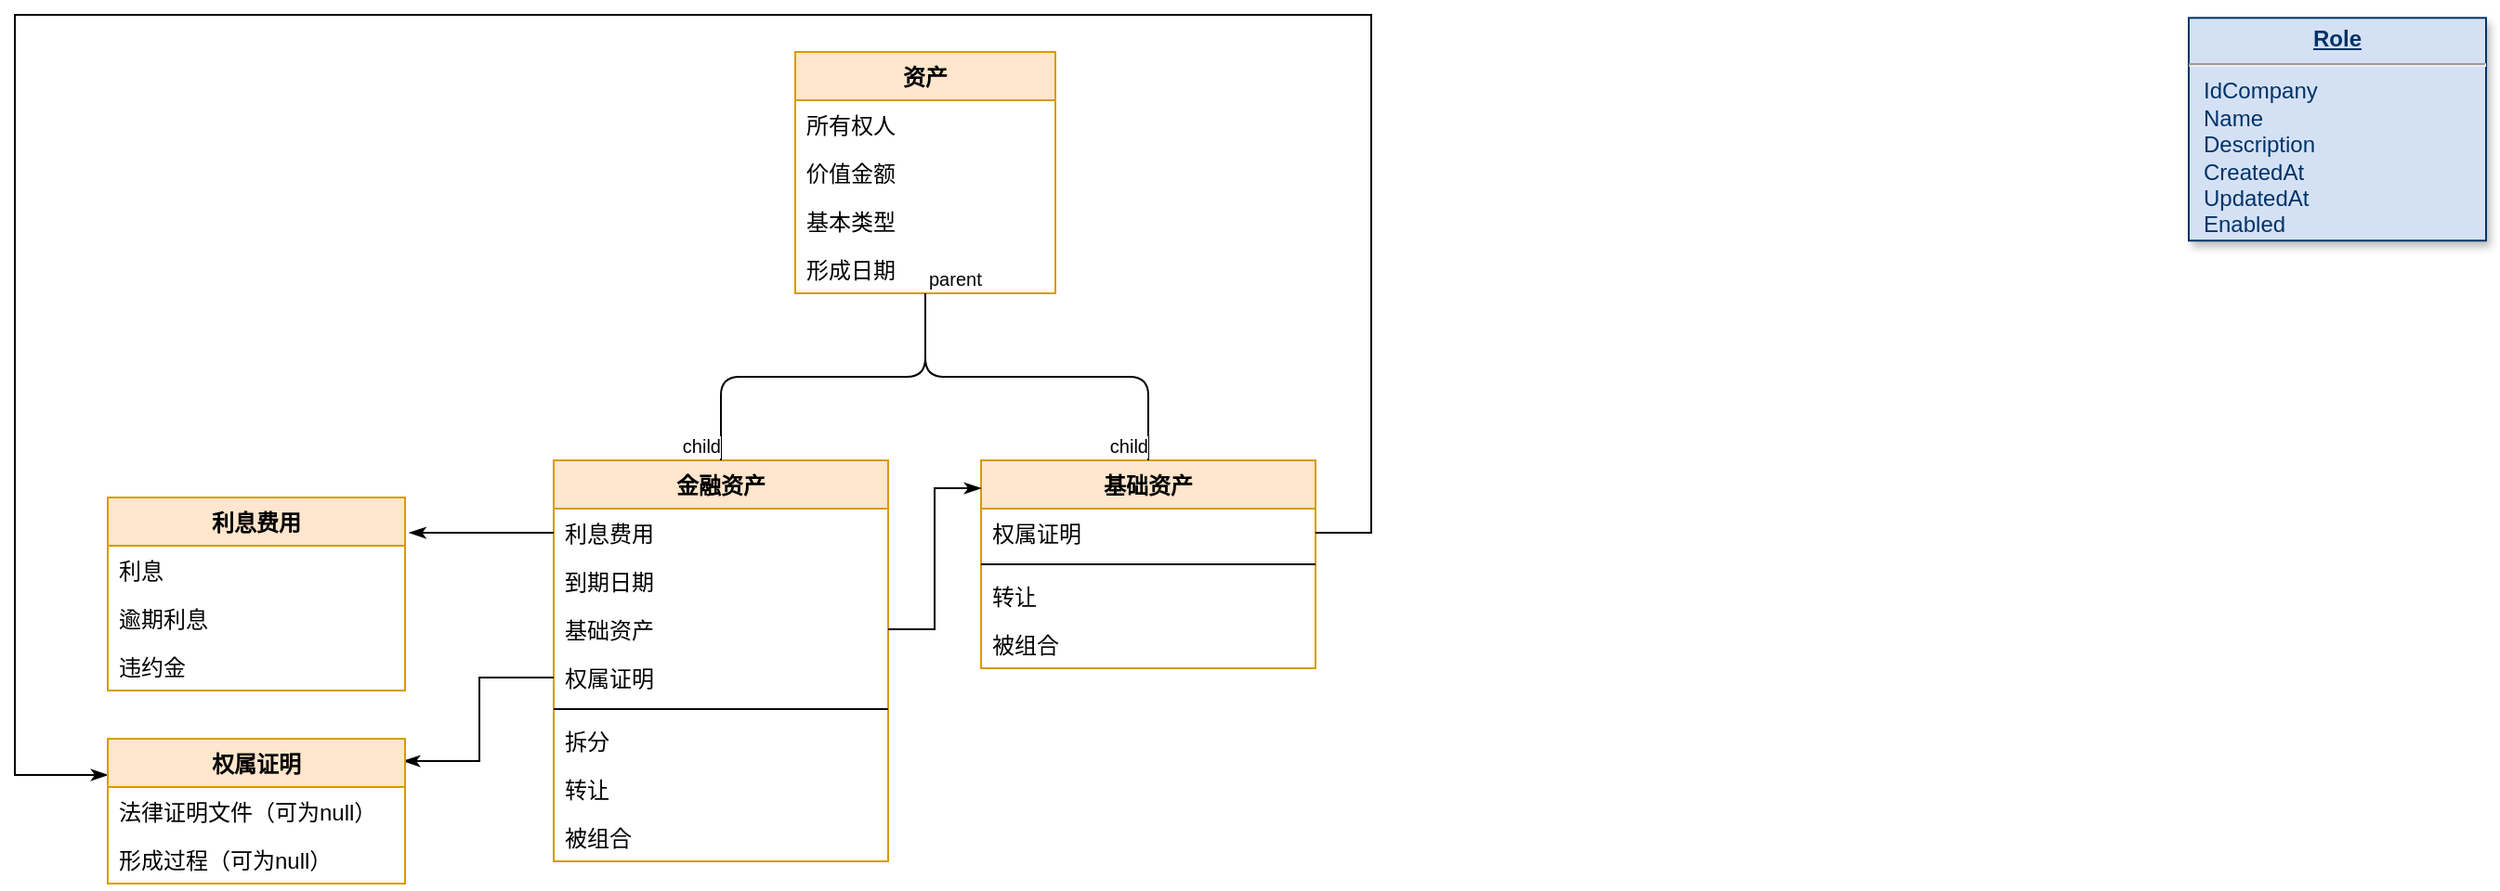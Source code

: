 <mxfile version="12.2.3" type="github" pages="1">
  <diagram name="Page-1" id="efa7a0a1-bf9b-a30e-e6df-94a7791c09e9">
    <mxGraphModel dx="1408" dy="748" grid="1" gridSize="10" guides="1" tooltips="1" connect="1" arrows="1" fold="1" page="1" pageScale="1" pageWidth="826" pageHeight="1169" background="#ffffff" math="0" shadow="0">
      <root>
        <mxCell id="0"/>
        <mxCell id="1" parent="0"/>
        <mxCell id="19" value="&lt;p style=&quot;margin: 0px; margin-top: 4px; text-align: center; text-decoration: underline;&quot;&gt;&lt;strong&gt;Role&lt;/strong&gt;&lt;/p&gt;&lt;hr /&gt;&lt;p style=&quot;margin: 0px; margin-left: 8px;&quot;&gt;IdCompany&lt;br /&gt;Name&lt;/p&gt;&lt;p style=&quot;margin: 0px; margin-left: 8px;&quot;&gt;Description&lt;/p&gt;&lt;p style=&quot;margin: 0px; margin-left: 8px;&quot;&gt;CreatedAt&lt;/p&gt;&lt;p style=&quot;margin: 0px; margin-left: 8px;&quot;&gt;UpdatedAt&lt;/p&gt;&lt;p style=&quot;margin: 0px; margin-left: 8px;&quot;&gt;Enabled&lt;/p&gt;" style="verticalAlign=top;align=left;overflow=fill;fontSize=12;fontFamily=Helvetica;html=1;strokeColor=#003366;shadow=1;fillColor=#D4E1F5;fontColor=#003366" parent="1" vertex="1">
          <mxGeometry x="1250" y="31.64" width="160" height="120" as="geometry"/>
        </mxCell>
        <mxCell id="mFrcGXmvNNSy26O47ntU-120" value="利息费用" style="swimlane;fontStyle=1;childLayout=stackLayout;horizontal=1;startSize=26;fillColor=#ffe6cc;horizontalStack=0;resizeParent=1;resizeParentMax=0;resizeLast=0;collapsible=1;marginBottom=0;align=center;html=0;strokeColor=#d79b00;" vertex="1" parent="1">
          <mxGeometry x="130" y="290" width="160" height="104" as="geometry">
            <mxRectangle x="220" y="610" width="80" height="26" as="alternateBounds"/>
          </mxGeometry>
        </mxCell>
        <mxCell id="mFrcGXmvNNSy26O47ntU-121" value="利息" style="text;strokeColor=none;fillColor=none;align=left;verticalAlign=top;spacingLeft=4;spacingRight=4;overflow=hidden;rotatable=0;points=[[0,0.5],[1,0.5]];portConstraint=eastwest;" vertex="1" parent="mFrcGXmvNNSy26O47ntU-120">
          <mxGeometry y="26" width="160" height="26" as="geometry"/>
        </mxCell>
        <mxCell id="mFrcGXmvNNSy26O47ntU-122" value="逾期利息" style="text;strokeColor=none;fillColor=none;align=left;verticalAlign=top;spacingLeft=4;spacingRight=4;overflow=hidden;rotatable=0;points=[[0,0.5],[1,0.5]];portConstraint=eastwest;" vertex="1" parent="mFrcGXmvNNSy26O47ntU-120">
          <mxGeometry y="52" width="160" height="26" as="geometry"/>
        </mxCell>
        <mxCell id="mFrcGXmvNNSy26O47ntU-123" value="违约金" style="text;strokeColor=none;fillColor=none;align=left;verticalAlign=top;spacingLeft=4;spacingRight=4;overflow=hidden;rotatable=0;points=[[0,0.5],[1,0.5]];portConstraint=eastwest;" vertex="1" parent="mFrcGXmvNNSy26O47ntU-120">
          <mxGeometry y="78" width="160" height="26" as="geometry"/>
        </mxCell>
        <mxCell id="mFrcGXmvNNSy26O47ntU-128" value="资产" style="swimlane;fontStyle=1;childLayout=stackLayout;horizontal=1;startSize=26;fillColor=#ffe6cc;horizontalStack=0;resizeParent=1;resizeParentMax=0;resizeLast=0;collapsible=1;marginBottom=0;align=center;html=0;strokeColor=#d79b00;" vertex="1" parent="1">
          <mxGeometry x="500" y="50" width="140" height="130" as="geometry"/>
        </mxCell>
        <mxCell id="mFrcGXmvNNSy26O47ntU-129" value="所有权人" style="text;strokeColor=none;fillColor=none;align=left;verticalAlign=top;spacingLeft=4;spacingRight=4;overflow=hidden;rotatable=0;points=[[0,0.5],[1,0.5]];portConstraint=eastwest;" vertex="1" parent="mFrcGXmvNNSy26O47ntU-128">
          <mxGeometry y="26" width="140" height="26" as="geometry"/>
        </mxCell>
        <mxCell id="mFrcGXmvNNSy26O47ntU-130" value="价值金额" style="text;strokeColor=none;fillColor=none;align=left;verticalAlign=top;spacingLeft=4;spacingRight=4;overflow=hidden;rotatable=0;points=[[0,0.5],[1,0.5]];portConstraint=eastwest;" vertex="1" parent="mFrcGXmvNNSy26O47ntU-128">
          <mxGeometry y="52" width="140" height="26" as="geometry"/>
        </mxCell>
        <mxCell id="mFrcGXmvNNSy26O47ntU-131" value="基本类型" style="text;strokeColor=none;fillColor=none;align=left;verticalAlign=top;spacingLeft=4;spacingRight=4;overflow=hidden;rotatable=0;points=[[0,0.5],[1,0.5]];portConstraint=eastwest;" vertex="1" parent="mFrcGXmvNNSy26O47ntU-128">
          <mxGeometry y="78" width="140" height="26" as="geometry"/>
        </mxCell>
        <mxCell id="mFrcGXmvNNSy26O47ntU-141" value="形成日期" style="text;strokeColor=none;fillColor=none;align=left;verticalAlign=top;spacingLeft=4;spacingRight=4;overflow=hidden;rotatable=0;points=[[0,0.5],[1,0.5]];portConstraint=eastwest;" vertex="1" parent="mFrcGXmvNNSy26O47ntU-128">
          <mxGeometry y="104" width="140" height="26" as="geometry"/>
        </mxCell>
        <object label="金融资产" id="mFrcGXmvNNSy26O47ntU-132">
          <mxCell style="swimlane;fontStyle=1;align=center;verticalAlign=top;childLayout=stackLayout;horizontal=1;startSize=26;horizontalStack=0;resizeParent=1;resizeParentMax=0;resizeLast=0;collapsible=1;marginBottom=0;html=0;shadow=0;glass=0;comic=0;fillColor=#ffe6cc;strokeColor=#d79b00;" vertex="1" parent="1">
            <mxGeometry x="370" y="270" width="180" height="216" as="geometry"/>
          </mxCell>
        </object>
        <mxCell id="mFrcGXmvNNSy26O47ntU-133" value="利息费用" style="text;strokeColor=none;fillColor=none;align=left;verticalAlign=top;spacingLeft=4;spacingRight=4;overflow=hidden;rotatable=0;points=[[0,0.5],[1,0.5]];portConstraint=eastwest;" vertex="1" parent="mFrcGXmvNNSy26O47ntU-132">
          <mxGeometry y="26" width="180" height="26" as="geometry"/>
        </mxCell>
        <mxCell id="mFrcGXmvNNSy26O47ntU-139" value="到期日期" style="text;strokeColor=none;fillColor=none;align=left;verticalAlign=top;spacingLeft=4;spacingRight=4;overflow=hidden;rotatable=0;points=[[0,0.5],[1,0.5]];portConstraint=eastwest;" vertex="1" parent="mFrcGXmvNNSy26O47ntU-132">
          <mxGeometry y="52" width="180" height="26" as="geometry"/>
        </mxCell>
        <mxCell id="mFrcGXmvNNSy26O47ntU-152" value="基础资产" style="text;strokeColor=none;fillColor=none;align=left;verticalAlign=top;spacingLeft=4;spacingRight=4;overflow=hidden;rotatable=0;points=[[0,0.5],[1,0.5]];portConstraint=eastwest;" vertex="1" parent="mFrcGXmvNNSy26O47ntU-132">
          <mxGeometry y="78" width="180" height="26" as="geometry"/>
        </mxCell>
        <mxCell id="mFrcGXmvNNSy26O47ntU-169" value="权属证明" style="text;strokeColor=none;fillColor=none;align=left;verticalAlign=top;spacingLeft=4;spacingRight=4;overflow=hidden;rotatable=0;points=[[0,0.5],[1,0.5]];portConstraint=eastwest;" vertex="1" parent="mFrcGXmvNNSy26O47ntU-132">
          <mxGeometry y="104" width="180" height="26" as="geometry"/>
        </mxCell>
        <mxCell id="mFrcGXmvNNSy26O47ntU-134" value="" style="line;strokeWidth=1;fillColor=none;align=left;verticalAlign=middle;spacingTop=-1;spacingLeft=3;spacingRight=3;rotatable=0;labelPosition=right;points=[];portConstraint=eastwest;" vertex="1" parent="mFrcGXmvNNSy26O47ntU-132">
          <mxGeometry y="130" width="180" height="8" as="geometry"/>
        </mxCell>
        <mxCell id="mFrcGXmvNNSy26O47ntU-135" value="拆分" style="text;strokeColor=none;fillColor=none;align=left;verticalAlign=top;spacingLeft=4;spacingRight=4;overflow=hidden;rotatable=0;points=[[0,0.5],[1,0.5]];portConstraint=eastwest;" vertex="1" parent="mFrcGXmvNNSy26O47ntU-132">
          <mxGeometry y="138" width="180" height="26" as="geometry"/>
        </mxCell>
        <mxCell id="mFrcGXmvNNSy26O47ntU-154" value="转让" style="text;strokeColor=none;fillColor=none;align=left;verticalAlign=top;spacingLeft=4;spacingRight=4;overflow=hidden;rotatable=0;points=[[0,0.5],[1,0.5]];portConstraint=eastwest;" vertex="1" parent="mFrcGXmvNNSy26O47ntU-132">
          <mxGeometry y="164" width="180" height="26" as="geometry"/>
        </mxCell>
        <mxCell id="mFrcGXmvNNSy26O47ntU-153" value="被组合" style="text;strokeColor=none;fillColor=none;align=left;verticalAlign=top;spacingLeft=4;spacingRight=4;overflow=hidden;rotatable=0;points=[[0,0.5],[1,0.5]];portConstraint=eastwest;" vertex="1" parent="mFrcGXmvNNSy26O47ntU-132">
          <mxGeometry y="190" width="180" height="26" as="geometry"/>
        </mxCell>
        <mxCell id="mFrcGXmvNNSy26O47ntU-143" value="" style="endArrow=none;html=1;edgeStyle=orthogonalEdgeStyle;entryX=0.5;entryY=0;entryDx=0;entryDy=0;" edge="1" parent="1" source="mFrcGXmvNNSy26O47ntU-128" target="mFrcGXmvNNSy26O47ntU-132">
          <mxGeometry relative="1" as="geometry">
            <mxPoint x="470" y="220" as="sourcePoint"/>
            <mxPoint x="650" y="230" as="targetPoint"/>
          </mxGeometry>
        </mxCell>
        <mxCell id="mFrcGXmvNNSy26O47ntU-144" value="parent" style="resizable=0;html=1;align=left;verticalAlign=bottom;labelBackgroundColor=#ffffff;fontSize=10;" connectable="0" vertex="1" parent="mFrcGXmvNNSy26O47ntU-143">
          <mxGeometry x="-1" relative="1" as="geometry"/>
        </mxCell>
        <mxCell id="mFrcGXmvNNSy26O47ntU-145" value="child" style="resizable=0;html=1;align=right;verticalAlign=bottom;labelBackgroundColor=#ffffff;fontSize=10;" connectable="0" vertex="1" parent="mFrcGXmvNNSy26O47ntU-143">
          <mxGeometry x="1" relative="1" as="geometry"/>
        </mxCell>
        <mxCell id="mFrcGXmvNNSy26O47ntU-151" style="edgeStyle=orthogonalEdgeStyle;rounded=0;orthogonalLoop=1;jettySize=auto;html=1;entryX=1.014;entryY=0.183;entryDx=0;entryDy=0;entryPerimeter=0;endArrow=classicThin;endFill=1;" edge="1" parent="1" source="mFrcGXmvNNSy26O47ntU-133" target="mFrcGXmvNNSy26O47ntU-120">
          <mxGeometry relative="1" as="geometry"/>
        </mxCell>
        <object label="基础资产" id="mFrcGXmvNNSy26O47ntU-155">
          <mxCell style="swimlane;fontStyle=1;align=center;verticalAlign=top;childLayout=stackLayout;horizontal=1;startSize=26;horizontalStack=0;resizeParent=1;resizeParentMax=0;resizeLast=0;collapsible=1;marginBottom=0;html=0;shadow=0;glass=0;comic=0;fillColor=#ffe6cc;strokeColor=#d79b00;" vertex="1" parent="1">
            <mxGeometry x="600" y="270" width="180" height="112" as="geometry"/>
          </mxCell>
        </object>
        <mxCell id="mFrcGXmvNNSy26O47ntU-157" value="权属证明" style="text;strokeColor=none;fillColor=none;align=left;verticalAlign=top;spacingLeft=4;spacingRight=4;overflow=hidden;rotatable=0;points=[[0,0.5],[1,0.5]];portConstraint=eastwest;" vertex="1" parent="mFrcGXmvNNSy26O47ntU-155">
          <mxGeometry y="26" width="180" height="26" as="geometry"/>
        </mxCell>
        <mxCell id="mFrcGXmvNNSy26O47ntU-159" value="" style="line;strokeWidth=1;fillColor=none;align=left;verticalAlign=middle;spacingTop=-1;spacingLeft=3;spacingRight=3;rotatable=0;labelPosition=right;points=[];portConstraint=eastwest;" vertex="1" parent="mFrcGXmvNNSy26O47ntU-155">
          <mxGeometry y="52" width="180" height="8" as="geometry"/>
        </mxCell>
        <mxCell id="mFrcGXmvNNSy26O47ntU-161" value="转让" style="text;strokeColor=none;fillColor=none;align=left;verticalAlign=top;spacingLeft=4;spacingRight=4;overflow=hidden;rotatable=0;points=[[0,0.5],[1,0.5]];portConstraint=eastwest;" vertex="1" parent="mFrcGXmvNNSy26O47ntU-155">
          <mxGeometry y="60" width="180" height="26" as="geometry"/>
        </mxCell>
        <mxCell id="mFrcGXmvNNSy26O47ntU-181" value="被组合" style="text;strokeColor=none;fillColor=none;align=left;verticalAlign=top;spacingLeft=4;spacingRight=4;overflow=hidden;rotatable=0;points=[[0,0.5],[1,0.5]];portConstraint=eastwest;" vertex="1" parent="mFrcGXmvNNSy26O47ntU-155">
          <mxGeometry y="86" width="180" height="26" as="geometry"/>
        </mxCell>
        <mxCell id="mFrcGXmvNNSy26O47ntU-166" value="" style="endArrow=none;html=1;edgeStyle=orthogonalEdgeStyle;" edge="1" parent="1" source="mFrcGXmvNNSy26O47ntU-128" target="mFrcGXmvNNSy26O47ntU-155">
          <mxGeometry relative="1" as="geometry">
            <mxPoint x="610" y="230" as="sourcePoint"/>
            <mxPoint x="770" y="230" as="targetPoint"/>
          </mxGeometry>
        </mxCell>
        <mxCell id="mFrcGXmvNNSy26O47ntU-167" value="parent" style="resizable=0;html=1;align=left;verticalAlign=bottom;labelBackgroundColor=#ffffff;fontSize=10;" connectable="0" vertex="1" parent="mFrcGXmvNNSy26O47ntU-166">
          <mxGeometry x="-1" relative="1" as="geometry"/>
        </mxCell>
        <mxCell id="mFrcGXmvNNSy26O47ntU-168" value="child" style="resizable=0;html=1;align=right;verticalAlign=bottom;labelBackgroundColor=#ffffff;fontSize=10;" connectable="0" vertex="1" parent="mFrcGXmvNNSy26O47ntU-166">
          <mxGeometry x="1" relative="1" as="geometry"/>
        </mxCell>
        <mxCell id="mFrcGXmvNNSy26O47ntU-174" style="edgeStyle=orthogonalEdgeStyle;rounded=0;orthogonalLoop=1;jettySize=auto;html=1;entryX=0.994;entryY=0.154;entryDx=0;entryDy=0;endArrow=classicThin;endFill=1;entryPerimeter=0;" edge="1" parent="1" source="mFrcGXmvNNSy26O47ntU-169" target="mFrcGXmvNNSy26O47ntU-177">
          <mxGeometry relative="1" as="geometry">
            <mxPoint x="290" y="472" as="targetPoint"/>
          </mxGeometry>
        </mxCell>
        <mxCell id="mFrcGXmvNNSy26O47ntU-175" style="edgeStyle=orthogonalEdgeStyle;rounded=0;orthogonalLoop=1;jettySize=auto;html=1;endArrow=classicThin;endFill=1;entryX=0;entryY=0.25;entryDx=0;entryDy=0;exitX=1;exitY=0.5;exitDx=0;exitDy=0;" edge="1" parent="1" source="mFrcGXmvNNSy26O47ntU-157" target="mFrcGXmvNNSy26O47ntU-177">
          <mxGeometry relative="1" as="geometry">
            <mxPoint x="100" y="490" as="targetPoint"/>
            <Array as="points">
              <mxPoint x="810" y="309"/>
              <mxPoint x="810" y="30"/>
              <mxPoint x="80" y="30"/>
              <mxPoint x="80" y="440"/>
            </Array>
          </mxGeometry>
        </mxCell>
        <mxCell id="mFrcGXmvNNSy26O47ntU-177" value="权属证明" style="swimlane;fontStyle=1;childLayout=stackLayout;horizontal=1;startSize=26;fillColor=#ffe6cc;horizontalStack=0;resizeParent=1;resizeParentMax=0;resizeLast=0;collapsible=1;marginBottom=0;align=center;html=0;strokeColor=#d79b00;" vertex="1" parent="1">
          <mxGeometry x="130" y="420" width="160" height="78" as="geometry">
            <mxRectangle x="220" y="610" width="80" height="26" as="alternateBounds"/>
          </mxGeometry>
        </mxCell>
        <mxCell id="mFrcGXmvNNSy26O47ntU-178" value="法律证明文件（可为null）" style="text;strokeColor=none;fillColor=none;align=left;verticalAlign=top;spacingLeft=4;spacingRight=4;overflow=hidden;rotatable=0;points=[[0,0.5],[1,0.5]];portConstraint=eastwest;" vertex="1" parent="mFrcGXmvNNSy26O47ntU-177">
          <mxGeometry y="26" width="160" height="26" as="geometry"/>
        </mxCell>
        <mxCell id="mFrcGXmvNNSy26O47ntU-179" value="形成过程（可为null）" style="text;strokeColor=none;fillColor=none;align=left;verticalAlign=top;spacingLeft=4;spacingRight=4;overflow=hidden;rotatable=0;points=[[0,0.5],[1,0.5]];portConstraint=eastwest;" vertex="1" parent="mFrcGXmvNNSy26O47ntU-177">
          <mxGeometry y="52" width="160" height="26" as="geometry"/>
        </mxCell>
        <mxCell id="mFrcGXmvNNSy26O47ntU-182" style="edgeStyle=orthogonalEdgeStyle;rounded=0;orthogonalLoop=1;jettySize=auto;html=1;entryX=0;entryY=0.134;entryDx=0;entryDy=0;entryPerimeter=0;endArrow=classicThin;endFill=1;" edge="1" parent="1" source="mFrcGXmvNNSy26O47ntU-152" target="mFrcGXmvNNSy26O47ntU-155">
          <mxGeometry relative="1" as="geometry"/>
        </mxCell>
      </root>
    </mxGraphModel>
  </diagram>
</mxfile>
